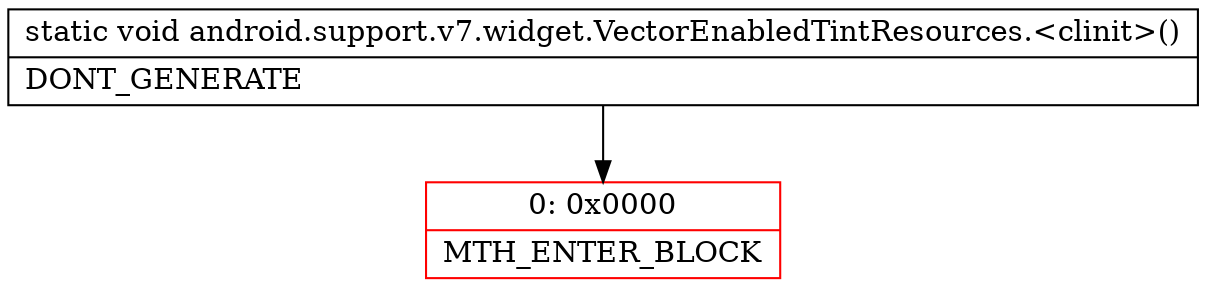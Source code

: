 digraph "CFG forandroid.support.v7.widget.VectorEnabledTintResources.\<clinit\>()V" {
subgraph cluster_Region_997539636 {
label = "R(0)";
node [shape=record,color=blue];
}
Node_0 [shape=record,color=red,label="{0\:\ 0x0000|MTH_ENTER_BLOCK\l}"];
MethodNode[shape=record,label="{static void android.support.v7.widget.VectorEnabledTintResources.\<clinit\>()  | DONT_GENERATE\l}"];
MethodNode -> Node_0;
}

